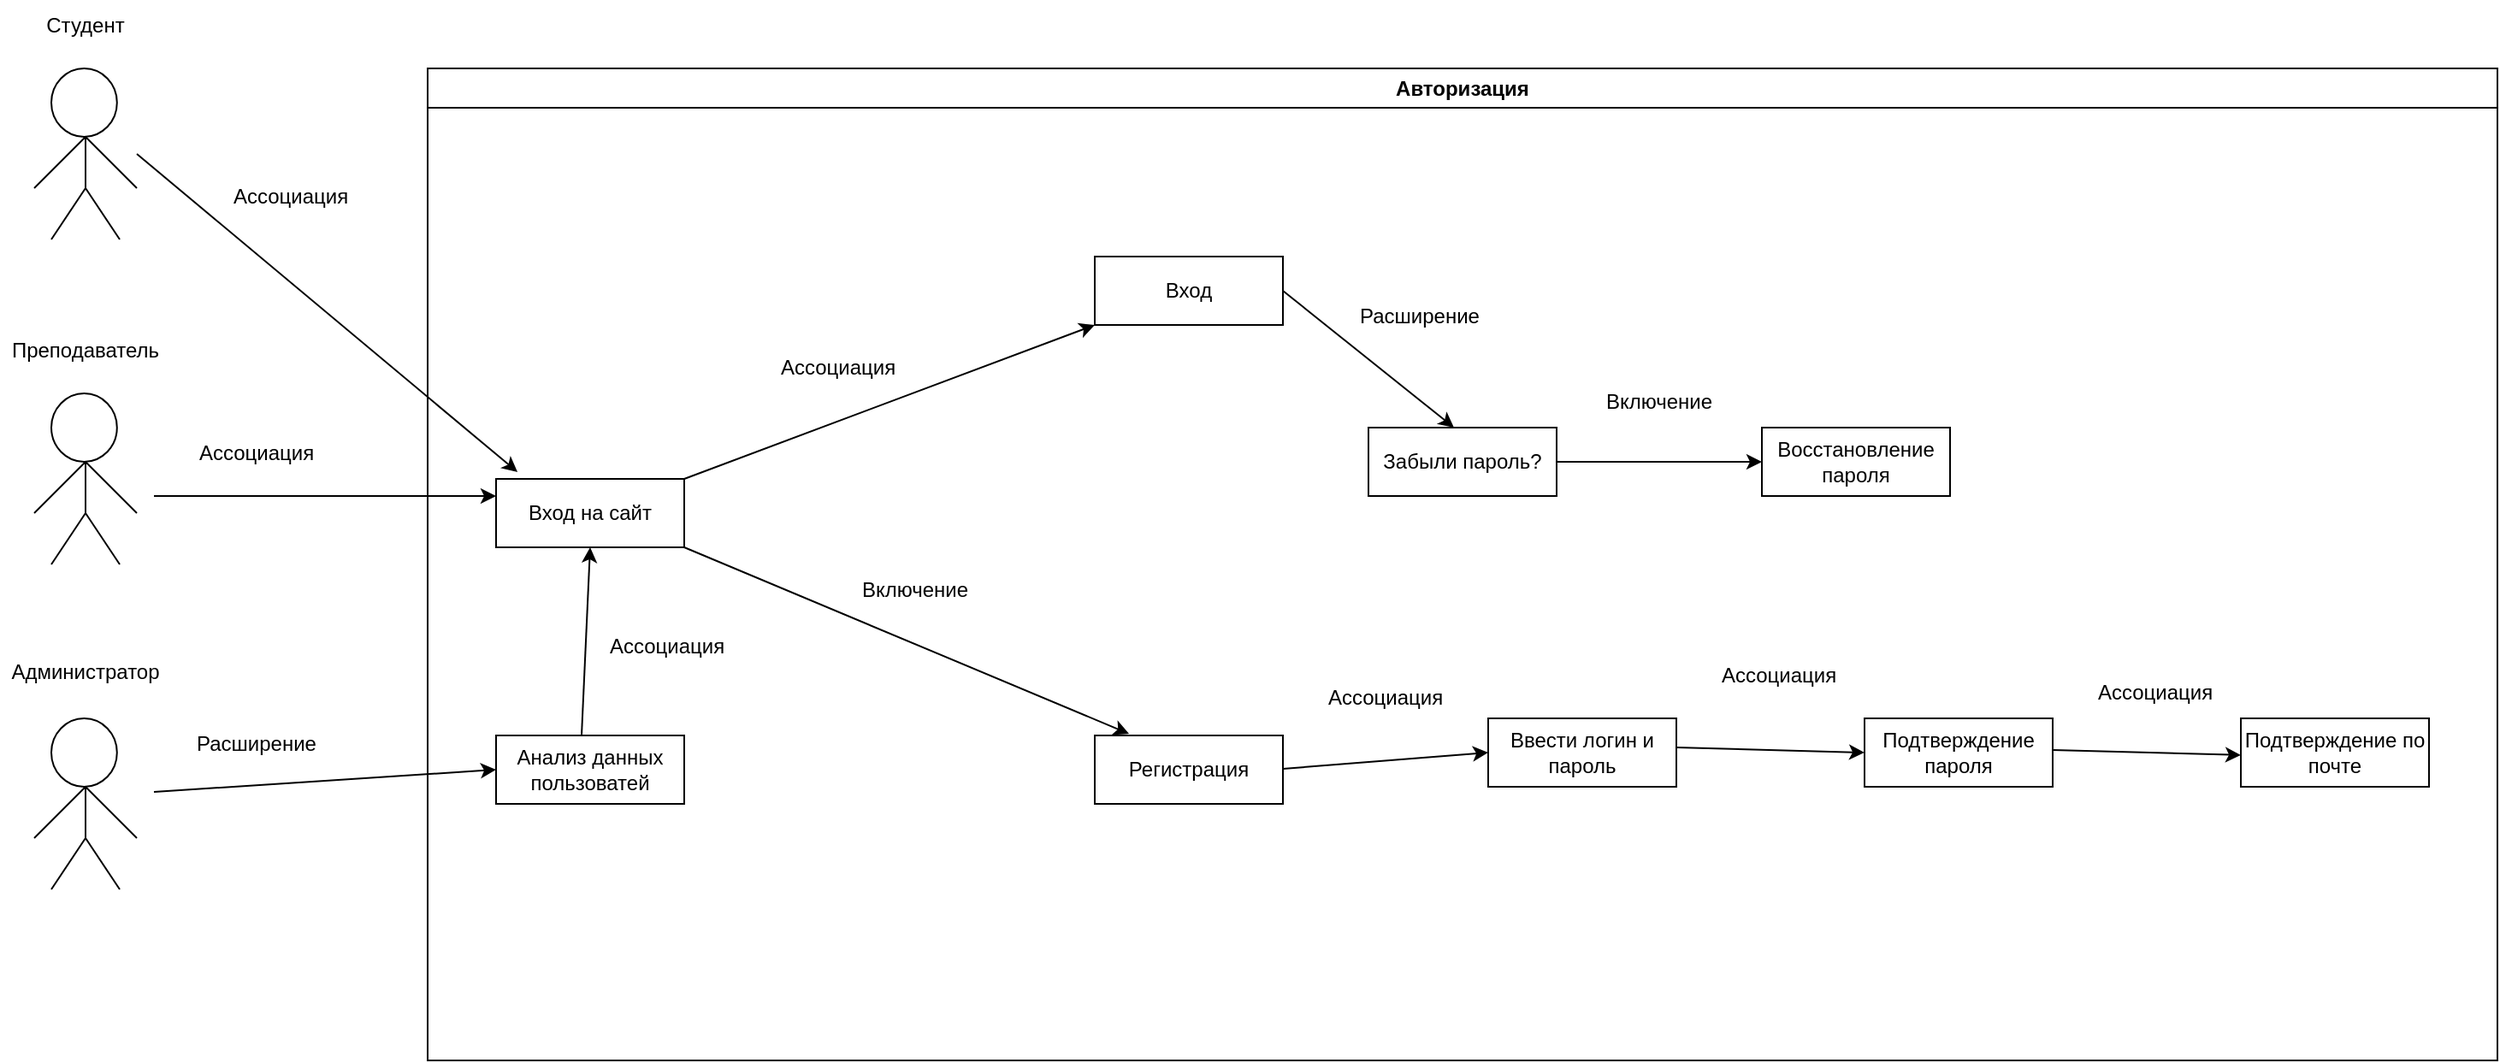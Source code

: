 <mxfile version="23.1.8" type="github">
  <diagram name="Page-1" id="e7e014a7-5840-1c2e-5031-d8a46d1fe8dd">
    <mxGraphModel dx="1631" dy="931" grid="1" gridSize="10" guides="1" tooltips="1" connect="1" arrows="1" fold="1" page="1" pageScale="1" pageWidth="1169" pageHeight="826" background="none" math="0" shadow="0">
      <root>
        <mxCell id="0" />
        <mxCell id="1" parent="0" />
        <mxCell id="UfC7LisgrTAivx7unYqm-62" value="" style="group" parent="1" vertex="1" connectable="0">
          <mxGeometry x="230" y="60" width="60" height="100" as="geometry" />
        </mxCell>
        <mxCell id="UfC7LisgrTAivx7unYqm-42" value="" style="endArrow=none;html=1;rounded=0;" parent="UfC7LisgrTAivx7unYqm-62" edge="1">
          <mxGeometry width="50" height="50" relative="1" as="geometry">
            <mxPoint x="10" y="100" as="sourcePoint" />
            <mxPoint x="30" y="70" as="targetPoint" />
          </mxGeometry>
        </mxCell>
        <mxCell id="UfC7LisgrTAivx7unYqm-43" value="" style="endArrow=none;html=1;rounded=0;" parent="UfC7LisgrTAivx7unYqm-62" edge="1">
          <mxGeometry width="50" height="50" relative="1" as="geometry">
            <mxPoint x="30" y="70" as="sourcePoint" />
            <mxPoint x="50" y="100" as="targetPoint" />
          </mxGeometry>
        </mxCell>
        <mxCell id="UfC7LisgrTAivx7unYqm-45" value="" style="endArrow=none;html=1;rounded=0;" parent="UfC7LisgrTAivx7unYqm-62" edge="1">
          <mxGeometry width="50" height="50" relative="1" as="geometry">
            <mxPoint x="30" y="70" as="sourcePoint" />
            <mxPoint x="30" y="40" as="targetPoint" />
          </mxGeometry>
        </mxCell>
        <mxCell id="UfC7LisgrTAivx7unYqm-46" value="" style="ellipse;whiteSpace=wrap;html=1;" parent="UfC7LisgrTAivx7unYqm-62" vertex="1">
          <mxGeometry x="10" width="38.4" height="40" as="geometry" />
        </mxCell>
        <mxCell id="UfC7LisgrTAivx7unYqm-47" value="" style="endArrow=none;html=1;rounded=0;" parent="UfC7LisgrTAivx7unYqm-62" edge="1">
          <mxGeometry width="50" height="50" relative="1" as="geometry">
            <mxPoint y="70" as="sourcePoint" />
            <mxPoint x="30" y="40" as="targetPoint" />
          </mxGeometry>
        </mxCell>
        <mxCell id="UfC7LisgrTAivx7unYqm-49" value="" style="endArrow=none;html=1;rounded=0;" parent="UfC7LisgrTAivx7unYqm-62" edge="1">
          <mxGeometry width="50" height="50" relative="1" as="geometry">
            <mxPoint x="30" y="40" as="sourcePoint" />
            <mxPoint x="60" y="70" as="targetPoint" />
          </mxGeometry>
        </mxCell>
        <mxCell id="UfC7LisgrTAivx7unYqm-63" value="" style="group" parent="1" vertex="1" connectable="0">
          <mxGeometry x="230" y="440" width="60" height="100" as="geometry" />
        </mxCell>
        <mxCell id="UfC7LisgrTAivx7unYqm-64" value="" style="endArrow=none;html=1;rounded=0;" parent="UfC7LisgrTAivx7unYqm-63" edge="1">
          <mxGeometry width="50" height="50" relative="1" as="geometry">
            <mxPoint x="10" y="100" as="sourcePoint" />
            <mxPoint x="30" y="70" as="targetPoint" />
          </mxGeometry>
        </mxCell>
        <mxCell id="UfC7LisgrTAivx7unYqm-65" value="" style="endArrow=none;html=1;rounded=0;" parent="UfC7LisgrTAivx7unYqm-63" edge="1">
          <mxGeometry width="50" height="50" relative="1" as="geometry">
            <mxPoint x="30" y="70" as="sourcePoint" />
            <mxPoint x="50" y="100" as="targetPoint" />
          </mxGeometry>
        </mxCell>
        <mxCell id="UfC7LisgrTAivx7unYqm-66" value="" style="endArrow=none;html=1;rounded=0;" parent="UfC7LisgrTAivx7unYqm-63" edge="1">
          <mxGeometry width="50" height="50" relative="1" as="geometry">
            <mxPoint x="30" y="70" as="sourcePoint" />
            <mxPoint x="30" y="40" as="targetPoint" />
          </mxGeometry>
        </mxCell>
        <mxCell id="UfC7LisgrTAivx7unYqm-67" value="" style="ellipse;whiteSpace=wrap;html=1;" parent="UfC7LisgrTAivx7unYqm-63" vertex="1">
          <mxGeometry x="10" width="38.4" height="40" as="geometry" />
        </mxCell>
        <mxCell id="UfC7LisgrTAivx7unYqm-68" value="" style="endArrow=none;html=1;rounded=0;" parent="UfC7LisgrTAivx7unYqm-63" edge="1">
          <mxGeometry width="50" height="50" relative="1" as="geometry">
            <mxPoint y="70" as="sourcePoint" />
            <mxPoint x="30" y="40" as="targetPoint" />
          </mxGeometry>
        </mxCell>
        <mxCell id="UfC7LisgrTAivx7unYqm-69" value="" style="endArrow=none;html=1;rounded=0;" parent="UfC7LisgrTAivx7unYqm-63" edge="1">
          <mxGeometry width="50" height="50" relative="1" as="geometry">
            <mxPoint x="30" y="40" as="sourcePoint" />
            <mxPoint x="60" y="70" as="targetPoint" />
          </mxGeometry>
        </mxCell>
        <mxCell id="UfC7LisgrTAivx7unYqm-71" value="" style="group" parent="1" vertex="1" connectable="0">
          <mxGeometry x="230" y="250" width="60" height="100" as="geometry" />
        </mxCell>
        <mxCell id="UfC7LisgrTAivx7unYqm-72" value="" style="endArrow=none;html=1;rounded=0;" parent="UfC7LisgrTAivx7unYqm-71" edge="1">
          <mxGeometry width="50" height="50" relative="1" as="geometry">
            <mxPoint x="10" y="100" as="sourcePoint" />
            <mxPoint x="30" y="70" as="targetPoint" />
          </mxGeometry>
        </mxCell>
        <mxCell id="UfC7LisgrTAivx7unYqm-73" value="" style="endArrow=none;html=1;rounded=0;" parent="UfC7LisgrTAivx7unYqm-71" edge="1">
          <mxGeometry width="50" height="50" relative="1" as="geometry">
            <mxPoint x="30" y="70" as="sourcePoint" />
            <mxPoint x="50" y="100" as="targetPoint" />
          </mxGeometry>
        </mxCell>
        <mxCell id="UfC7LisgrTAivx7unYqm-74" value="" style="endArrow=none;html=1;rounded=0;" parent="UfC7LisgrTAivx7unYqm-71" edge="1">
          <mxGeometry width="50" height="50" relative="1" as="geometry">
            <mxPoint x="30" y="70" as="sourcePoint" />
            <mxPoint x="30" y="40" as="targetPoint" />
          </mxGeometry>
        </mxCell>
        <mxCell id="UfC7LisgrTAivx7unYqm-75" value="" style="ellipse;whiteSpace=wrap;html=1;" parent="UfC7LisgrTAivx7unYqm-71" vertex="1">
          <mxGeometry x="10" width="38.4" height="40" as="geometry" />
        </mxCell>
        <mxCell id="UfC7LisgrTAivx7unYqm-76" value="" style="endArrow=none;html=1;rounded=0;" parent="UfC7LisgrTAivx7unYqm-71" edge="1">
          <mxGeometry width="50" height="50" relative="1" as="geometry">
            <mxPoint y="70" as="sourcePoint" />
            <mxPoint x="30" y="40" as="targetPoint" />
          </mxGeometry>
        </mxCell>
        <mxCell id="UfC7LisgrTAivx7unYqm-77" value="" style="endArrow=none;html=1;rounded=0;" parent="UfC7LisgrTAivx7unYqm-71" edge="1">
          <mxGeometry width="50" height="50" relative="1" as="geometry">
            <mxPoint x="30" y="40" as="sourcePoint" />
            <mxPoint x="60" y="70" as="targetPoint" />
          </mxGeometry>
        </mxCell>
        <mxCell id="UfC7LisgrTAivx7unYqm-83" value="Авторизация" style="swimlane;whiteSpace=wrap;html=1;" parent="1" vertex="1">
          <mxGeometry x="460" y="60" width="1210" height="580" as="geometry" />
        </mxCell>
        <mxCell id="UfC7LisgrTAivx7unYqm-89" value="Вход на сайт" style="rounded=0;whiteSpace=wrap;html=1;" parent="UfC7LisgrTAivx7unYqm-83" vertex="1">
          <mxGeometry x="40" y="240" width="110" height="40" as="geometry" />
        </mxCell>
        <mxCell id="UfC7LisgrTAivx7unYqm-91" value="Регистрация" style="rounded=0;whiteSpace=wrap;html=1;" parent="UfC7LisgrTAivx7unYqm-83" vertex="1">
          <mxGeometry x="390" y="390" width="110" height="40" as="geometry" />
        </mxCell>
        <mxCell id="UfC7LisgrTAivx7unYqm-92" value="Вход" style="rounded=0;whiteSpace=wrap;html=1;" parent="UfC7LisgrTAivx7unYqm-83" vertex="1">
          <mxGeometry x="390" y="110" width="110" height="40" as="geometry" />
        </mxCell>
        <mxCell id="UfC7LisgrTAivx7unYqm-96" value="" style="endArrow=classic;html=1;rounded=0;exitX=1;exitY=0.5;exitDx=0;exitDy=0;" parent="UfC7LisgrTAivx7unYqm-83" source="UfC7LisgrTAivx7unYqm-92" edge="1">
          <mxGeometry width="50" height="50" relative="1" as="geometry">
            <mxPoint x="560" y="190" as="sourcePoint" />
            <mxPoint x="600" y="210" as="targetPoint" />
          </mxGeometry>
        </mxCell>
        <mxCell id="UfC7LisgrTAivx7unYqm-98" value="Забыли пароль?" style="rounded=0;whiteSpace=wrap;html=1;" parent="UfC7LisgrTAivx7unYqm-83" vertex="1">
          <mxGeometry x="550" y="210" width="110" height="40" as="geometry" />
        </mxCell>
        <mxCell id="UfC7LisgrTAivx7unYqm-99" value="Ввести логин и пароль" style="rounded=0;whiteSpace=wrap;html=1;" parent="UfC7LisgrTAivx7unYqm-83" vertex="1">
          <mxGeometry x="620" y="380" width="110" height="40" as="geometry" />
        </mxCell>
        <mxCell id="UfC7LisgrTAivx7unYqm-101" value="" style="endArrow=classic;html=1;rounded=0;entryX=0;entryY=0.5;entryDx=0;entryDy=0;" parent="UfC7LisgrTAivx7unYqm-83" target="UfC7LisgrTAivx7unYqm-99" edge="1">
          <mxGeometry width="50" height="50" relative="1" as="geometry">
            <mxPoint x="500" y="409.5" as="sourcePoint" />
            <mxPoint x="620" y="409.5" as="targetPoint" />
          </mxGeometry>
        </mxCell>
        <mxCell id="UfC7LisgrTAivx7unYqm-103" value="Подтверждение пароля" style="rounded=0;whiteSpace=wrap;html=1;" parent="UfC7LisgrTAivx7unYqm-83" vertex="1">
          <mxGeometry x="840" y="380" width="110" height="40" as="geometry" />
        </mxCell>
        <mxCell id="UfC7LisgrTAivx7unYqm-105" value="" style="endArrow=classic;html=1;rounded=0;" parent="UfC7LisgrTAivx7unYqm-83" edge="1">
          <mxGeometry width="50" height="50" relative="1" as="geometry">
            <mxPoint x="730" y="397.05" as="sourcePoint" />
            <mxPoint x="840" y="400" as="targetPoint" />
          </mxGeometry>
        </mxCell>
        <mxCell id="UfC7LisgrTAivx7unYqm-108" value="" style="endArrow=classic;html=1;rounded=0;entryX=0;entryY=1;entryDx=0;entryDy=0;" parent="UfC7LisgrTAivx7unYqm-83" target="UfC7LisgrTAivx7unYqm-92" edge="1">
          <mxGeometry width="50" height="50" relative="1" as="geometry">
            <mxPoint x="150" y="240" as="sourcePoint" />
            <mxPoint x="200" y="190" as="targetPoint" />
          </mxGeometry>
        </mxCell>
        <mxCell id="UfC7LisgrTAivx7unYqm-109" value="" style="endArrow=classic;html=1;rounded=0;entryX=0.182;entryY=-0.025;entryDx=0;entryDy=0;entryPerimeter=0;" parent="UfC7LisgrTAivx7unYqm-83" target="UfC7LisgrTAivx7unYqm-91" edge="1">
          <mxGeometry width="50" height="50" relative="1" as="geometry">
            <mxPoint x="150" y="280" as="sourcePoint" />
            <mxPoint x="200" y="230" as="targetPoint" />
          </mxGeometry>
        </mxCell>
        <mxCell id="UfC7LisgrTAivx7unYqm-113" value="Расширение" style="text;html=1;align=center;verticalAlign=middle;whiteSpace=wrap;rounded=0;" parent="UfC7LisgrTAivx7unYqm-83" vertex="1">
          <mxGeometry x="550" y="130" width="60" height="30" as="geometry" />
        </mxCell>
        <mxCell id="UfC7LisgrTAivx7unYqm-117" value="Ассоциация" style="text;html=1;align=center;verticalAlign=middle;whiteSpace=wrap;rounded=0;" parent="UfC7LisgrTAivx7unYqm-83" vertex="1">
          <mxGeometry x="210" y="160" width="60" height="30" as="geometry" />
        </mxCell>
        <mxCell id="UfC7LisgrTAivx7unYqm-119" value="Включение" style="text;html=1;align=center;verticalAlign=middle;whiteSpace=wrap;rounded=0;" parent="UfC7LisgrTAivx7unYqm-83" vertex="1">
          <mxGeometry x="255" y="290" width="60" height="30" as="geometry" />
        </mxCell>
        <mxCell id="UfC7LisgrTAivx7unYqm-120" value="Ассоциация" style="text;html=1;align=center;verticalAlign=middle;whiteSpace=wrap;rounded=0;" parent="UfC7LisgrTAivx7unYqm-83" vertex="1">
          <mxGeometry x="530" y="353" width="60" height="30" as="geometry" />
        </mxCell>
        <mxCell id="UfC7LisgrTAivx7unYqm-122" value="Ассоциация" style="text;html=1;align=center;verticalAlign=middle;whiteSpace=wrap;rounded=0;" parent="UfC7LisgrTAivx7unYqm-83" vertex="1">
          <mxGeometry x="760" y="340" width="60" height="30" as="geometry" />
        </mxCell>
        <mxCell id="UfC7LisgrTAivx7unYqm-126" value="Анализ данных пользоватей" style="rounded=0;whiteSpace=wrap;html=1;" parent="UfC7LisgrTAivx7unYqm-83" vertex="1">
          <mxGeometry x="40" y="390" width="110" height="40" as="geometry" />
        </mxCell>
        <mxCell id="UfC7LisgrTAivx7unYqm-127" value="" style="endArrow=classic;html=1;rounded=0;entryX=0.5;entryY=1;entryDx=0;entryDy=0;" parent="UfC7LisgrTAivx7unYqm-83" target="UfC7LisgrTAivx7unYqm-89" edge="1">
          <mxGeometry width="50" height="50" relative="1" as="geometry">
            <mxPoint x="90" y="390" as="sourcePoint" />
            <mxPoint x="140" y="340" as="targetPoint" />
          </mxGeometry>
        </mxCell>
        <mxCell id="UfC7LisgrTAivx7unYqm-153" value="Ассоциация" style="text;html=1;align=center;verticalAlign=middle;whiteSpace=wrap;rounded=0;" parent="UfC7LisgrTAivx7unYqm-83" vertex="1">
          <mxGeometry x="110" y="323" width="60" height="30" as="geometry" />
        </mxCell>
        <mxCell id="UfC7LisgrTAivx7unYqm-155" value="Восстановление пароля" style="rounded=0;whiteSpace=wrap;html=1;" parent="UfC7LisgrTAivx7unYqm-83" vertex="1">
          <mxGeometry x="780" y="210" width="110" height="40" as="geometry" />
        </mxCell>
        <mxCell id="UfC7LisgrTAivx7unYqm-156" value="" style="endArrow=classic;html=1;rounded=0;entryX=0;entryY=0.5;entryDx=0;entryDy=0;" parent="UfC7LisgrTAivx7unYqm-83" target="UfC7LisgrTAivx7unYqm-155" edge="1">
          <mxGeometry width="50" height="50" relative="1" as="geometry">
            <mxPoint x="660" y="230" as="sourcePoint" />
            <mxPoint x="710" y="180" as="targetPoint" />
          </mxGeometry>
        </mxCell>
        <mxCell id="UfC7LisgrTAivx7unYqm-157" value="Включение" style="text;html=1;align=center;verticalAlign=middle;whiteSpace=wrap;rounded=0;" parent="UfC7LisgrTAivx7unYqm-83" vertex="1">
          <mxGeometry x="690" y="180" width="60" height="30" as="geometry" />
        </mxCell>
        <mxCell id="e7XCF_f8JErn4FKRmjic-1" value="" style="endArrow=classic;html=1;rounded=0;" edge="1" parent="UfC7LisgrTAivx7unYqm-83">
          <mxGeometry width="50" height="50" relative="1" as="geometry">
            <mxPoint x="950" y="398.52" as="sourcePoint" />
            <mxPoint x="1060" y="401.47" as="targetPoint" />
          </mxGeometry>
        </mxCell>
        <mxCell id="e7XCF_f8JErn4FKRmjic-26" value="Подтверждение по почте" style="rounded=0;whiteSpace=wrap;html=1;" vertex="1" parent="UfC7LisgrTAivx7unYqm-83">
          <mxGeometry x="1060" y="380" width="110" height="40" as="geometry" />
        </mxCell>
        <mxCell id="e7XCF_f8JErn4FKRmjic-27" value="Ассоциация" style="text;html=1;align=center;verticalAlign=middle;whiteSpace=wrap;rounded=0;" vertex="1" parent="UfC7LisgrTAivx7unYqm-83">
          <mxGeometry x="980" y="350" width="60" height="30" as="geometry" />
        </mxCell>
        <mxCell id="UfC7LisgrTAivx7unYqm-84" value="Администратор" style="text;html=1;align=center;verticalAlign=middle;whiteSpace=wrap;rounded=0;" parent="1" vertex="1">
          <mxGeometry x="210" y="393" width="100" height="40" as="geometry" />
        </mxCell>
        <mxCell id="UfC7LisgrTAivx7unYqm-85" value="Студент" style="text;html=1;align=center;verticalAlign=middle;whiteSpace=wrap;rounded=0;" parent="1" vertex="1">
          <mxGeometry x="230" y="20" width="60" height="30" as="geometry" />
        </mxCell>
        <mxCell id="UfC7LisgrTAivx7unYqm-86" value="Преподаватель" style="text;html=1;align=center;verticalAlign=middle;whiteSpace=wrap;rounded=0;" parent="1" vertex="1">
          <mxGeometry x="210" y="200" width="100" height="50" as="geometry" />
        </mxCell>
        <mxCell id="UfC7LisgrTAivx7unYqm-93" value="" style="endArrow=classic;html=1;rounded=0;entryX=0;entryY=0.25;entryDx=0;entryDy=0;" parent="1" target="UfC7LisgrTAivx7unYqm-89" edge="1">
          <mxGeometry width="50" height="50" relative="1" as="geometry">
            <mxPoint x="300" y="310" as="sourcePoint" />
            <mxPoint x="350" y="260" as="targetPoint" />
          </mxGeometry>
        </mxCell>
        <mxCell id="UfC7LisgrTAivx7unYqm-94" value="" style="endArrow=classic;html=1;rounded=0;entryX=0.114;entryY=-0.1;entryDx=0;entryDy=0;entryPerimeter=0;" parent="1" target="UfC7LisgrTAivx7unYqm-89" edge="1">
          <mxGeometry width="50" height="50" relative="1" as="geometry">
            <mxPoint x="290" y="110" as="sourcePoint" />
            <mxPoint x="390" y="140" as="targetPoint" />
          </mxGeometry>
        </mxCell>
        <mxCell id="UfC7LisgrTAivx7unYqm-111" value="" style="endArrow=classic;html=1;rounded=0;entryX=0;entryY=0.25;entryDx=0;entryDy=0;" parent="1" edge="1">
          <mxGeometry width="50" height="50" relative="1" as="geometry">
            <mxPoint x="300" y="483" as="sourcePoint" />
            <mxPoint x="500" y="470" as="targetPoint" />
          </mxGeometry>
        </mxCell>
        <mxCell id="UfC7LisgrTAivx7unYqm-114" value="Ассоциация" style="text;html=1;align=center;verticalAlign=middle;whiteSpace=wrap;rounded=0;" parent="1" vertex="1">
          <mxGeometry x="350" y="120" width="60" height="30" as="geometry" />
        </mxCell>
        <mxCell id="UfC7LisgrTAivx7unYqm-115" value="Ассоциация" style="text;html=1;align=center;verticalAlign=middle;whiteSpace=wrap;rounded=0;" parent="1" vertex="1">
          <mxGeometry x="330" y="270" width="60" height="30" as="geometry" />
        </mxCell>
        <mxCell id="UfC7LisgrTAivx7unYqm-116" value="Расширение" style="text;html=1;align=center;verticalAlign=middle;whiteSpace=wrap;rounded=0;" parent="1" vertex="1">
          <mxGeometry x="330" y="440" width="60" height="30" as="geometry" />
        </mxCell>
      </root>
    </mxGraphModel>
  </diagram>
</mxfile>
